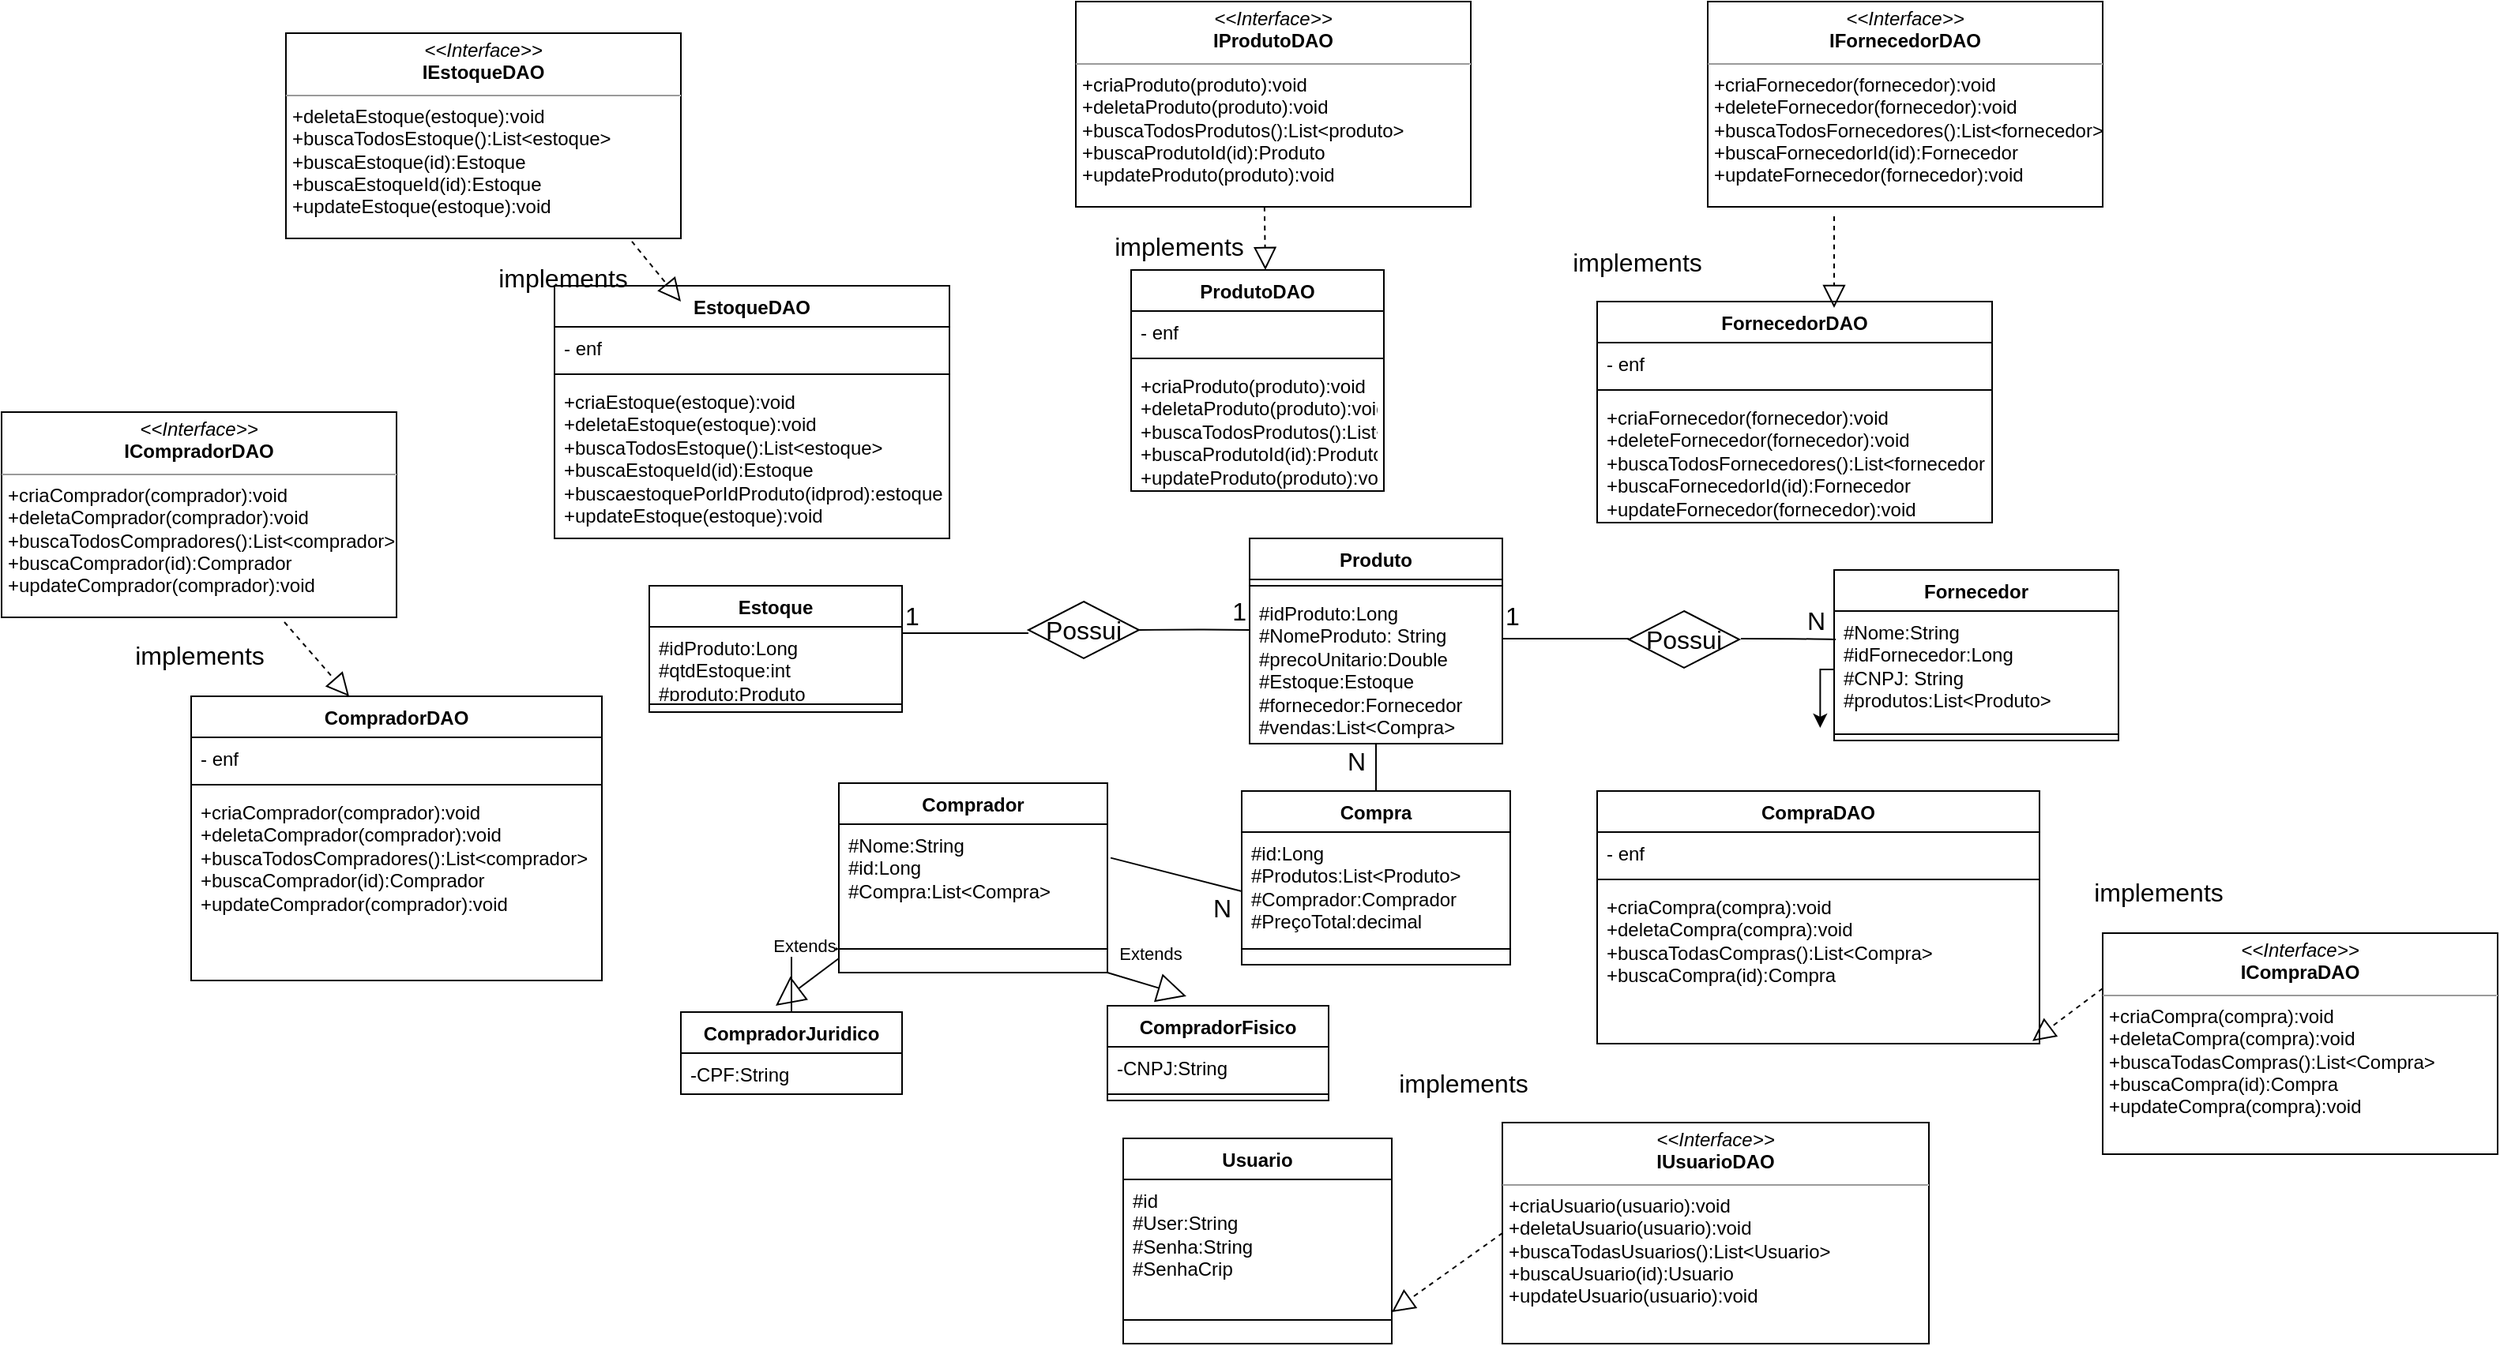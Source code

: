 <mxfile version="21.4.0" type="google">
  <diagram name="Página-1" id="mZabGRvX8Xhcd7MOV9Ca">
    <mxGraphModel grid="1" page="1" gridSize="10" guides="1" tooltips="1" connect="1" arrows="1" fold="1" pageScale="1" pageWidth="827" pageHeight="1169" math="0" shadow="0">
      <root>
        <mxCell id="0" />
        <mxCell id="1" parent="0" />
        <mxCell id="slBppuxQtiHw2SASsJMV-1" value="Fornecedor" style="swimlane;fontStyle=1;align=center;verticalAlign=top;childLayout=stackLayout;horizontal=1;startSize=26;horizontalStack=0;resizeParent=1;resizeParentMax=0;resizeLast=0;collapsible=1;marginBottom=0;whiteSpace=wrap;html=1;" vertex="1" parent="1">
          <mxGeometry x="760" y="80" width="180" height="108" as="geometry" />
        </mxCell>
        <mxCell id="8aZfpHbeju_Jho5ZJ5ra-19" style="edgeStyle=orthogonalEdgeStyle;rounded=0;orthogonalLoop=1;jettySize=auto;html=1;exitX=0;exitY=0.5;exitDx=0;exitDy=0;" edge="1" parent="slBppuxQtiHw2SASsJMV-1" source="slBppuxQtiHw2SASsJMV-2">
          <mxGeometry relative="1" as="geometry">
            <mxPoint x="-8.824" y="100" as="targetPoint" />
          </mxGeometry>
        </mxCell>
        <mxCell id="slBppuxQtiHw2SASsJMV-2" value="#Nome:String&lt;br&gt;#idFornecedor:Long&lt;br&gt;#CNPJ: String&lt;br&gt;#produtos:List&amp;lt;Produto&amp;gt;" style="text;strokeColor=none;fillColor=none;align=left;verticalAlign=top;spacingLeft=4;spacingRight=4;overflow=hidden;rotatable=0;points=[[0,0.5],[1,0.5]];portConstraint=eastwest;whiteSpace=wrap;html=1;" vertex="1" parent="slBppuxQtiHw2SASsJMV-1">
          <mxGeometry y="26" width="180" height="74" as="geometry" />
        </mxCell>
        <mxCell id="slBppuxQtiHw2SASsJMV-3" value="" style="line;strokeWidth=1;fillColor=none;align=left;verticalAlign=middle;spacingTop=-1;spacingLeft=3;spacingRight=3;rotatable=0;labelPosition=right;points=[];portConstraint=eastwest;strokeColor=inherit;" vertex="1" parent="slBppuxQtiHw2SASsJMV-1">
          <mxGeometry y="100" width="180" height="8" as="geometry" />
        </mxCell>
        <mxCell id="slBppuxQtiHw2SASsJMV-5" value="Produto" style="swimlane;fontStyle=1;align=center;verticalAlign=top;childLayout=stackLayout;horizontal=1;startSize=26;horizontalStack=0;resizeParent=1;resizeParentMax=0;resizeLast=0;collapsible=1;marginBottom=0;whiteSpace=wrap;html=1;" vertex="1" parent="1">
          <mxGeometry x="390" y="60" width="160" height="130" as="geometry" />
        </mxCell>
        <mxCell id="slBppuxQtiHw2SASsJMV-7" value="" style="line;strokeWidth=1;fillColor=none;align=left;verticalAlign=middle;spacingTop=-1;spacingLeft=3;spacingRight=3;rotatable=0;labelPosition=right;points=[];portConstraint=eastwest;strokeColor=inherit;" vertex="1" parent="slBppuxQtiHw2SASsJMV-5">
          <mxGeometry y="26" width="160" height="8" as="geometry" />
        </mxCell>
        <mxCell id="slBppuxQtiHw2SASsJMV-6" value="#idProduto:Long&lt;br&gt;#NomeProduto: String&lt;br&gt;#precoUnitario:Double&lt;br&gt;#Estoque:Estoque&lt;br&gt;#fornecedor:Fornecedor&lt;br&gt;#vendas:List&amp;lt;Compra&amp;gt;" style="text;strokeColor=none;fillColor=none;align=left;verticalAlign=top;spacingLeft=4;spacingRight=4;overflow=hidden;rotatable=0;points=[[0,0.5],[1,0.5]];portConstraint=eastwest;whiteSpace=wrap;html=1;" vertex="1" parent="slBppuxQtiHw2SASsJMV-5">
          <mxGeometry y="34" width="160" height="96" as="geometry" />
        </mxCell>
        <mxCell id="slBppuxQtiHw2SASsJMV-9" value="Estoque" style="swimlane;fontStyle=1;align=center;verticalAlign=top;childLayout=stackLayout;horizontal=1;startSize=26;horizontalStack=0;resizeParent=1;resizeParentMax=0;resizeLast=0;collapsible=1;marginBottom=0;whiteSpace=wrap;html=1;" vertex="1" parent="1">
          <mxGeometry x="10" y="90" width="160" height="80" as="geometry" />
        </mxCell>
        <mxCell id="slBppuxQtiHw2SASsJMV-10" value="#idProduto:Long&lt;br&gt;#qtdEstoque:int&lt;br&gt;#produto:Produto" style="text;strokeColor=none;fillColor=none;align=left;verticalAlign=top;spacingLeft=4;spacingRight=4;overflow=hidden;rotatable=0;points=[[0,0.5],[1,0.5]];portConstraint=eastwest;whiteSpace=wrap;html=1;" vertex="1" parent="slBppuxQtiHw2SASsJMV-9">
          <mxGeometry y="26" width="160" height="44" as="geometry" />
        </mxCell>
        <mxCell id="slBppuxQtiHw2SASsJMV-11" value="" style="line;strokeWidth=1;fillColor=none;align=left;verticalAlign=middle;spacingTop=-1;spacingLeft=3;spacingRight=3;rotatable=0;labelPosition=right;points=[];portConstraint=eastwest;strokeColor=inherit;" vertex="1" parent="slBppuxQtiHw2SASsJMV-9">
          <mxGeometry y="70" width="160" height="10" as="geometry" />
        </mxCell>
        <mxCell id="slBppuxQtiHw2SASsJMV-13" value="Compra" style="swimlane;fontStyle=1;align=center;verticalAlign=top;childLayout=stackLayout;horizontal=1;startSize=26;horizontalStack=0;resizeParent=1;resizeParentMax=0;resizeLast=0;collapsible=1;marginBottom=0;whiteSpace=wrap;html=1;" vertex="1" parent="1">
          <mxGeometry x="385" y="220" width="170" height="110" as="geometry" />
        </mxCell>
        <mxCell id="slBppuxQtiHw2SASsJMV-14" value="#id:Long&lt;br&gt;#Produtos:List&amp;lt;Produto&amp;gt;&lt;br&gt;#Comprador:Comprador&lt;br&gt;#PreçoTotal:decimal" style="text;strokeColor=none;fillColor=none;align=left;verticalAlign=top;spacingLeft=4;spacingRight=4;overflow=hidden;rotatable=0;points=[[0,0.5],[1,0.5]];portConstraint=eastwest;whiteSpace=wrap;html=1;" vertex="1" parent="slBppuxQtiHw2SASsJMV-13">
          <mxGeometry y="26" width="170" height="64" as="geometry" />
        </mxCell>
        <mxCell id="slBppuxQtiHw2SASsJMV-15" value="" style="line;strokeWidth=1;fillColor=none;align=left;verticalAlign=middle;spacingTop=-1;spacingLeft=3;spacingRight=3;rotatable=0;labelPosition=right;points=[];portConstraint=eastwest;strokeColor=inherit;" vertex="1" parent="slBppuxQtiHw2SASsJMV-13">
          <mxGeometry y="90" width="170" height="20" as="geometry" />
        </mxCell>
        <mxCell id="slBppuxQtiHw2SASsJMV-27" value="CompradorFisico" style="swimlane;fontStyle=1;align=center;verticalAlign=top;childLayout=stackLayout;horizontal=1;startSize=26;horizontalStack=0;resizeParent=1;resizeParentMax=0;resizeLast=0;collapsible=1;marginBottom=0;whiteSpace=wrap;html=1;" vertex="1" parent="1">
          <mxGeometry x="300" y="356" width="140" height="60" as="geometry" />
        </mxCell>
        <mxCell id="slBppuxQtiHw2SASsJMV-28" value="-CNPJ:String" style="text;strokeColor=none;fillColor=none;align=left;verticalAlign=top;spacingLeft=4;spacingRight=4;overflow=hidden;rotatable=0;points=[[0,0.5],[1,0.5]];portConstraint=eastwest;whiteSpace=wrap;html=1;" vertex="1" parent="slBppuxQtiHw2SASsJMV-27">
          <mxGeometry y="26" width="140" height="26" as="geometry" />
        </mxCell>
        <mxCell id="slBppuxQtiHw2SASsJMV-29" value="" style="line;strokeWidth=1;fillColor=none;align=left;verticalAlign=middle;spacingTop=-1;spacingLeft=3;spacingRight=3;rotatable=0;labelPosition=right;points=[];portConstraint=eastwest;strokeColor=inherit;" vertex="1" parent="slBppuxQtiHw2SASsJMV-27">
          <mxGeometry y="52" width="140" height="8" as="geometry" />
        </mxCell>
        <mxCell id="8aZfpHbeju_Jho5ZJ5ra-8" value="" style="edgeStyle=orthogonalEdgeStyle;rounded=0;orthogonalLoop=1;jettySize=auto;html=1;" edge="1" parent="1" source="slBppuxQtiHw2SASsJMV-31" target="r9F6wSDNkxAfH7DbnHX0-38">
          <mxGeometry relative="1" as="geometry" />
        </mxCell>
        <mxCell id="slBppuxQtiHw2SASsJMV-31" value="CompradorJuridico&lt;br&gt;" style="swimlane;fontStyle=1;align=center;verticalAlign=top;childLayout=stackLayout;horizontal=1;startSize=26;horizontalStack=0;resizeParent=1;resizeParentMax=0;resizeLast=0;collapsible=1;marginBottom=0;whiteSpace=wrap;html=1;" vertex="1" parent="1">
          <mxGeometry x="30" y="360" width="140" height="52" as="geometry" />
        </mxCell>
        <mxCell id="slBppuxQtiHw2SASsJMV-32" value="-CPF:String" style="text;strokeColor=none;fillColor=none;align=left;verticalAlign=top;spacingLeft=4;spacingRight=4;overflow=hidden;rotatable=0;points=[[0,0.5],[1,0.5]];portConstraint=eastwest;whiteSpace=wrap;html=1;" vertex="1" parent="slBppuxQtiHw2SASsJMV-31">
          <mxGeometry y="26" width="140" height="26" as="geometry" />
        </mxCell>
        <mxCell id="5EeI4q6BZ1e7uZVBMVoz-7" value="" style="endArrow=none;html=1;rounded=0;fontSize=12;startSize=8;endSize=8;curved=1;" edge="1" parent="1">
          <mxGeometry relative="1" as="geometry">
            <mxPoint x="170" y="120" as="sourcePoint" />
            <mxPoint x="250" y="120" as="targetPoint" />
            <Array as="points">
              <mxPoint x="210" y="120" />
            </Array>
          </mxGeometry>
        </mxCell>
        <mxCell id="5EeI4q6BZ1e7uZVBMVoz-9" value="" style="resizable=0;html=1;whiteSpace=wrap;align=right;verticalAlign=bottom;fontSize=16;" connectable="0" vertex="1" parent="5EeI4q6BZ1e7uZVBMVoz-7">
          <mxGeometry x="1" relative="1" as="geometry" />
        </mxCell>
        <mxCell id="5EeI4q6BZ1e7uZVBMVoz-63" value="1" style="resizable=0;html=1;whiteSpace=wrap;align=left;verticalAlign=bottom;fontSize=16;" connectable="0" vertex="1" parent="5EeI4q6BZ1e7uZVBMVoz-7">
          <mxGeometry x="-1" relative="1" as="geometry">
            <mxPoint as="offset" />
          </mxGeometry>
        </mxCell>
        <mxCell id="5EeI4q6BZ1e7uZVBMVoz-32" value="" style="endArrow=none;html=1;rounded=0;fontSize=12;startSize=8;endSize=8;curved=1;entryX=0.5;entryY=0;entryDx=0;entryDy=0;" edge="1" parent="1" target="slBppuxQtiHw2SASsJMV-13">
          <mxGeometry relative="1" as="geometry">
            <mxPoint x="470" y="190" as="sourcePoint" />
            <mxPoint x="470" y="210" as="targetPoint" />
          </mxGeometry>
        </mxCell>
        <mxCell id="5EeI4q6BZ1e7uZVBMVoz-33" value="N" style="resizable=0;html=1;whiteSpace=wrap;align=left;verticalAlign=bottom;fontSize=16;" connectable="0" vertex="1" parent="5EeI4q6BZ1e7uZVBMVoz-32">
          <mxGeometry x="-1" relative="1" as="geometry">
            <mxPoint x="-20" y="22" as="offset" />
          </mxGeometry>
        </mxCell>
        <mxCell id="5EeI4q6BZ1e7uZVBMVoz-34" value="" style="resizable=0;html=1;whiteSpace=wrap;align=right;verticalAlign=bottom;fontSize=16;" connectable="0" vertex="1" parent="5EeI4q6BZ1e7uZVBMVoz-32">
          <mxGeometry x="1" relative="1" as="geometry">
            <mxPoint x="-10" as="offset" />
          </mxGeometry>
        </mxCell>
        <mxCell id="5EeI4q6BZ1e7uZVBMVoz-38" style="edgeStyle=none;curved=1;rounded=0;orthogonalLoop=1;jettySize=auto;html=1;exitX=0.75;exitY=0;exitDx=0;exitDy=0;fontSize=12;startSize=8;endSize=8;" edge="1" parent="1" source="slBppuxQtiHw2SASsJMV-13" target="slBppuxQtiHw2SASsJMV-13">
          <mxGeometry relative="1" as="geometry" />
        </mxCell>
        <mxCell id="5EeI4q6BZ1e7uZVBMVoz-40" value="Possui" style="shape=rhombus;perimeter=rhombusPerimeter;whiteSpace=wrap;html=1;align=center;fontSize=16;" vertex="1" parent="1">
          <mxGeometry x="250" y="100" width="70" height="36" as="geometry" />
        </mxCell>
        <mxCell id="5EeI4q6BZ1e7uZVBMVoz-41" value="" style="endArrow=none;html=1;rounded=0;fontSize=12;startSize=8;endSize=8;curved=1;exitX=1;exitY=0.5;exitDx=0;exitDy=0;" edge="1" parent="1" source="5EeI4q6BZ1e7uZVBMVoz-40">
          <mxGeometry relative="1" as="geometry">
            <mxPoint x="320" y="117.5" as="sourcePoint" />
            <mxPoint x="390" y="118" as="targetPoint" />
            <Array as="points">
              <mxPoint x="360" y="117.5" />
            </Array>
          </mxGeometry>
        </mxCell>
        <mxCell id="5EeI4q6BZ1e7uZVBMVoz-43" value="1" style="resizable=0;html=1;whiteSpace=wrap;align=right;verticalAlign=bottom;fontSize=16;" connectable="0" vertex="1" parent="5EeI4q6BZ1e7uZVBMVoz-41">
          <mxGeometry x="1" relative="1" as="geometry" />
        </mxCell>
        <mxCell id="5EeI4q6BZ1e7uZVBMVoz-44" style="edgeStyle=none;curved=1;rounded=0;orthogonalLoop=1;jettySize=auto;html=1;exitX=0.5;exitY=1;exitDx=0;exitDy=0;fontSize=12;startSize=8;endSize=8;" edge="1" parent="1" source="5EeI4q6BZ1e7uZVBMVoz-40" target="5EeI4q6BZ1e7uZVBMVoz-40">
          <mxGeometry relative="1" as="geometry" />
        </mxCell>
        <mxCell id="5EeI4q6BZ1e7uZVBMVoz-45" style="edgeStyle=none;curved=1;rounded=0;orthogonalLoop=1;jettySize=auto;html=1;exitX=0.5;exitY=1;exitDx=0;exitDy=0;fontSize=12;startSize=8;endSize=8;" edge="1" parent="1">
          <mxGeometry relative="1" as="geometry">
            <mxPoint x="295" y="146" as="sourcePoint" />
            <mxPoint x="295" y="146" as="targetPoint" />
          </mxGeometry>
        </mxCell>
        <mxCell id="5EeI4q6BZ1e7uZVBMVoz-46" value="Possui" style="shape=rhombus;perimeter=rhombusPerimeter;whiteSpace=wrap;html=1;align=center;fontSize=16;" vertex="1" parent="1">
          <mxGeometry x="630" y="106" width="70" height="36" as="geometry" />
        </mxCell>
        <mxCell id="5EeI4q6BZ1e7uZVBMVoz-47" value="" style="endArrow=none;html=1;rounded=0;fontSize=12;startSize=8;endSize=8;curved=1;" edge="1" parent="1">
          <mxGeometry relative="1" as="geometry">
            <mxPoint x="550" y="123.5" as="sourcePoint" />
            <mxPoint x="630" y="123.5" as="targetPoint" />
            <Array as="points">
              <mxPoint x="590" y="123.5" />
            </Array>
          </mxGeometry>
        </mxCell>
        <mxCell id="5EeI4q6BZ1e7uZVBMVoz-48" value="1" style="resizable=0;html=1;whiteSpace=wrap;align=left;verticalAlign=bottom;fontSize=16;" connectable="0" vertex="1" parent="5EeI4q6BZ1e7uZVBMVoz-47">
          <mxGeometry x="-1" relative="1" as="geometry">
            <mxPoint y="-3" as="offset" />
          </mxGeometry>
        </mxCell>
        <mxCell id="5EeI4q6BZ1e7uZVBMVoz-49" value="" style="resizable=0;html=1;whiteSpace=wrap;align=right;verticalAlign=bottom;fontSize=16;" connectable="0" vertex="1" parent="5EeI4q6BZ1e7uZVBMVoz-47">
          <mxGeometry x="1" relative="1" as="geometry" />
        </mxCell>
        <mxCell id="5EeI4q6BZ1e7uZVBMVoz-50" value="" style="endArrow=none;html=1;rounded=0;fontSize=12;startSize=8;endSize=8;curved=1;" edge="1" parent="1">
          <mxGeometry relative="1" as="geometry">
            <mxPoint x="701" y="123.5" as="sourcePoint" />
            <mxPoint x="761" y="124" as="targetPoint" />
            <Array as="points">
              <mxPoint x="741" y="123.5" />
            </Array>
          </mxGeometry>
        </mxCell>
        <mxCell id="5EeI4q6BZ1e7uZVBMVoz-51" value="N" style="resizable=0;html=1;whiteSpace=wrap;align=left;verticalAlign=bottom;fontSize=16;" connectable="0" vertex="1" parent="5EeI4q6BZ1e7uZVBMVoz-50">
          <mxGeometry x="-1" relative="1" as="geometry">
            <mxPoint x="40" as="offset" />
          </mxGeometry>
        </mxCell>
        <mxCell id="5EeI4q6BZ1e7uZVBMVoz-52" value="" style="resizable=0;html=1;whiteSpace=wrap;align=right;verticalAlign=bottom;fontSize=16;" connectable="0" vertex="1" parent="5EeI4q6BZ1e7uZVBMVoz-50">
          <mxGeometry x="1" relative="1" as="geometry" />
        </mxCell>
        <mxCell id="r9F6wSDNkxAfH7DbnHX0-24" value="EstoqueDAO" style="swimlane;fontStyle=1;align=center;verticalAlign=top;childLayout=stackLayout;horizontal=1;startSize=26;horizontalStack=0;resizeParent=1;resizeParentMax=0;resizeLast=0;collapsible=1;marginBottom=0;whiteSpace=wrap;html=1;" vertex="1" parent="1">
          <mxGeometry x="-50" y="-100" width="250" height="160" as="geometry" />
        </mxCell>
        <mxCell id="r9F6wSDNkxAfH7DbnHX0-25" value="- enf" style="text;strokeColor=none;fillColor=none;align=left;verticalAlign=top;spacingLeft=4;spacingRight=4;overflow=hidden;rotatable=0;points=[[0,0.5],[1,0.5]];portConstraint=eastwest;whiteSpace=wrap;html=1;" vertex="1" parent="r9F6wSDNkxAfH7DbnHX0-24">
          <mxGeometry y="26" width="250" height="26" as="geometry" />
        </mxCell>
        <mxCell id="r9F6wSDNkxAfH7DbnHX0-26" value="" style="line;strokeWidth=1;fillColor=none;align=left;verticalAlign=middle;spacingTop=-1;spacingLeft=3;spacingRight=3;rotatable=0;labelPosition=right;points=[];portConstraint=eastwest;strokeColor=inherit;" vertex="1" parent="r9F6wSDNkxAfH7DbnHX0-24">
          <mxGeometry y="52" width="250" height="8" as="geometry" />
        </mxCell>
        <mxCell id="r9F6wSDNkxAfH7DbnHX0-27" value="+criaEstoque(estoque):void&lt;br&gt;+deletaEstoque(estoque):void&lt;br style=&quot;border-color: var(--border-color);&quot;&gt;+buscaTodosEstoque():List&amp;lt;estoque&amp;gt;&lt;br style=&quot;border-color: var(--border-color);&quot;&gt;+buscaEstoqueId(id):Estoque&lt;br&gt;+buscaestoquePorIdProduto(idprod):estoque&lt;br style=&quot;border-color: var(--border-color);&quot;&gt;+updateEstoque(estoque):void" style="text;strokeColor=none;fillColor=none;align=left;verticalAlign=top;spacingLeft=4;spacingRight=4;overflow=hidden;rotatable=0;points=[[0,0.5],[1,0.5]];portConstraint=eastwest;whiteSpace=wrap;html=1;" vertex="1" parent="r9F6wSDNkxAfH7DbnHX0-24">
          <mxGeometry y="60" width="250" height="100" as="geometry" />
        </mxCell>
        <mxCell id="r9F6wSDNkxAfH7DbnHX0-32" value="FornecedorDAO" style="swimlane;fontStyle=1;align=center;verticalAlign=top;childLayout=stackLayout;horizontal=1;startSize=26;horizontalStack=0;resizeParent=1;resizeParentMax=0;resizeLast=0;collapsible=1;marginBottom=0;whiteSpace=wrap;html=1;" vertex="1" parent="1">
          <mxGeometry x="610" y="-90" width="250" height="140" as="geometry" />
        </mxCell>
        <mxCell id="r9F6wSDNkxAfH7DbnHX0-33" value="- enf" style="text;strokeColor=none;fillColor=none;align=left;verticalAlign=top;spacingLeft=4;spacingRight=4;overflow=hidden;rotatable=0;points=[[0,0.5],[1,0.5]];portConstraint=eastwest;whiteSpace=wrap;html=1;" vertex="1" parent="r9F6wSDNkxAfH7DbnHX0-32">
          <mxGeometry y="26" width="250" height="26" as="geometry" />
        </mxCell>
        <mxCell id="r9F6wSDNkxAfH7DbnHX0-34" value="" style="line;strokeWidth=1;fillColor=none;align=left;verticalAlign=middle;spacingTop=-1;spacingLeft=3;spacingRight=3;rotatable=0;labelPosition=right;points=[];portConstraint=eastwest;strokeColor=inherit;" vertex="1" parent="r9F6wSDNkxAfH7DbnHX0-32">
          <mxGeometry y="52" width="250" height="8" as="geometry" />
        </mxCell>
        <mxCell id="r9F6wSDNkxAfH7DbnHX0-35" value="+criaFornecedor(fornecedor):void&lt;br style=&quot;border-color: var(--border-color);&quot;&gt;+deleteFornecedor(fornecedor):void&lt;br style=&quot;border-color: var(--border-color);&quot;&gt;+buscaTodosFornecedores():List&amp;lt;fornecedor&amp;gt;&lt;br style=&quot;border-color: var(--border-color);&quot;&gt;+buscaFornecedorId(id):Fornecedor&lt;br style=&quot;border-color: var(--border-color);&quot;&gt;+updateFornecedor(fornecedor):void" style="text;strokeColor=none;fillColor=none;align=left;verticalAlign=top;spacingLeft=4;spacingRight=4;overflow=hidden;rotatable=0;points=[[0,0.5],[1,0.5]];portConstraint=eastwest;whiteSpace=wrap;html=1;" vertex="1" parent="r9F6wSDNkxAfH7DbnHX0-32">
          <mxGeometry y="60" width="250" height="80" as="geometry" />
        </mxCell>
        <mxCell id="r9F6wSDNkxAfH7DbnHX0-36" value="Comprador" style="swimlane;fontStyle=1;align=center;verticalAlign=top;childLayout=stackLayout;horizontal=1;startSize=26;horizontalStack=0;resizeParent=1;resizeParentMax=0;resizeLast=0;collapsible=1;marginBottom=0;whiteSpace=wrap;html=1;" vertex="1" parent="1">
          <mxGeometry x="130" y="215" width="170" height="120" as="geometry" />
        </mxCell>
        <mxCell id="r9F6wSDNkxAfH7DbnHX0-37" value="#Nome:String&lt;br&gt;#id:Long&lt;br&gt;#Compra:List&amp;lt;Compra&amp;gt;" style="text;strokeColor=none;fillColor=none;align=left;verticalAlign=top;spacingLeft=4;spacingRight=4;overflow=hidden;rotatable=0;points=[[0,0.5],[1,0.5]];portConstraint=eastwest;whiteSpace=wrap;html=1;" vertex="1" parent="r9F6wSDNkxAfH7DbnHX0-36">
          <mxGeometry y="26" width="170" height="64" as="geometry" />
        </mxCell>
        <mxCell id="r9F6wSDNkxAfH7DbnHX0-38" value="" style="line;strokeWidth=1;fillColor=none;align=left;verticalAlign=middle;spacingTop=-1;spacingLeft=3;spacingRight=3;rotatable=0;labelPosition=right;points=[];portConstraint=eastwest;strokeColor=inherit;" vertex="1" parent="r9F6wSDNkxAfH7DbnHX0-36">
          <mxGeometry y="90" width="170" height="30" as="geometry" />
        </mxCell>
        <mxCell id="r9F6wSDNkxAfH7DbnHX0-40" value="" style="endArrow=none;html=1;rounded=0;fontSize=12;startSize=8;endSize=8;curved=1;exitX=0.5;exitY=1;exitDx=0;exitDy=0;entryX=1.012;entryY=0.333;entryDx=0;entryDy=0;entryPerimeter=0;" edge="1" parent="1" target="r9F6wSDNkxAfH7DbnHX0-37">
          <mxGeometry relative="1" as="geometry">
            <mxPoint x="385" y="283.5" as="sourcePoint" />
            <mxPoint x="325" y="283.5" as="targetPoint" />
          </mxGeometry>
        </mxCell>
        <mxCell id="r9F6wSDNkxAfH7DbnHX0-41" value="N" style="resizable=0;html=1;whiteSpace=wrap;align=left;verticalAlign=bottom;fontSize=16;" connectable="0" vertex="1" parent="r9F6wSDNkxAfH7DbnHX0-40">
          <mxGeometry x="-1" relative="1" as="geometry">
            <mxPoint x="-20" y="22" as="offset" />
          </mxGeometry>
        </mxCell>
        <mxCell id="r9F6wSDNkxAfH7DbnHX0-42" value="" style="resizable=0;html=1;whiteSpace=wrap;align=right;verticalAlign=bottom;fontSize=16;" connectable="0" vertex="1" parent="r9F6wSDNkxAfH7DbnHX0-40">
          <mxGeometry x="1" relative="1" as="geometry">
            <mxPoint x="-10" as="offset" />
          </mxGeometry>
        </mxCell>
        <mxCell id="r9F6wSDNkxAfH7DbnHX0-43" value="Extends" style="endArrow=block;endSize=16;endFill=0;html=1;rounded=0;exitX=1;exitY=1;exitDx=0;exitDy=0;" edge="1" parent="1" source="r9F6wSDNkxAfH7DbnHX0-36">
          <mxGeometry x="-0.113" y="19" width="160" relative="1" as="geometry">
            <mxPoint x="310" y="330" as="sourcePoint" />
            <mxPoint x="350" y="350" as="targetPoint" />
            <mxPoint as="offset" />
          </mxGeometry>
        </mxCell>
        <mxCell id="r9F6wSDNkxAfH7DbnHX0-44" value="Extends" style="endArrow=block;endSize=16;endFill=0;html=1;rounded=0;" edge="1" parent="1">
          <mxGeometry x="-0.5" y="-20" width="160" relative="1" as="geometry">
            <mxPoint x="130" y="326" as="sourcePoint" />
            <mxPoint x="90" y="356" as="targetPoint" />
            <mxPoint as="offset" />
          </mxGeometry>
        </mxCell>
        <mxCell id="r9F6wSDNkxAfH7DbnHX0-45" value="CompraDAO" style="swimlane;fontStyle=1;align=center;verticalAlign=top;childLayout=stackLayout;horizontal=1;startSize=26;horizontalStack=0;resizeParent=1;resizeParentMax=0;resizeLast=0;collapsible=1;marginBottom=0;whiteSpace=wrap;html=1;" vertex="1" parent="1">
          <mxGeometry x="610" y="220" width="280" height="160" as="geometry" />
        </mxCell>
        <mxCell id="r9F6wSDNkxAfH7DbnHX0-46" value="- enf" style="text;strokeColor=none;fillColor=none;align=left;verticalAlign=top;spacingLeft=4;spacingRight=4;overflow=hidden;rotatable=0;points=[[0,0.5],[1,0.5]];portConstraint=eastwest;whiteSpace=wrap;html=1;" vertex="1" parent="r9F6wSDNkxAfH7DbnHX0-45">
          <mxGeometry y="26" width="280" height="26" as="geometry" />
        </mxCell>
        <mxCell id="r9F6wSDNkxAfH7DbnHX0-47" value="" style="line;strokeWidth=1;fillColor=none;align=left;verticalAlign=middle;spacingTop=-1;spacingLeft=3;spacingRight=3;rotatable=0;labelPosition=right;points=[];portConstraint=eastwest;strokeColor=inherit;" vertex="1" parent="r9F6wSDNkxAfH7DbnHX0-45">
          <mxGeometry y="52" width="280" height="8" as="geometry" />
        </mxCell>
        <mxCell id="r9F6wSDNkxAfH7DbnHX0-48" value="+criaCompra(compra):void&lt;br style=&quot;border-color: var(--border-color);&quot;&gt;+deletaCompra(compra):void&lt;br style=&quot;border-color: var(--border-color);&quot;&gt;+buscaTodasCompras():List&amp;lt;Compra&amp;gt;&lt;br style=&quot;border-color: var(--border-color);&quot;&gt;+buscaCompra(id):Compra" style="text;strokeColor=none;fillColor=none;align=left;verticalAlign=top;spacingLeft=4;spacingRight=4;overflow=hidden;rotatable=0;points=[[0,0.5],[1,0.5]];portConstraint=eastwest;whiteSpace=wrap;html=1;" vertex="1" parent="r9F6wSDNkxAfH7DbnHX0-45">
          <mxGeometry y="60" width="280" height="100" as="geometry" />
        </mxCell>
        <mxCell id="r9F6wSDNkxAfH7DbnHX0-28" value="ProdutoDAO" style="swimlane;fontStyle=1;align=center;verticalAlign=top;childLayout=stackLayout;horizontal=1;startSize=26;horizontalStack=0;resizeParent=1;resizeParentMax=0;resizeLast=0;collapsible=1;marginBottom=0;whiteSpace=wrap;html=1;" vertex="1" parent="1">
          <mxGeometry x="315" y="-110" width="160" height="140" as="geometry" />
        </mxCell>
        <mxCell id="r9F6wSDNkxAfH7DbnHX0-29" value="- enf" style="text;strokeColor=none;fillColor=none;align=left;verticalAlign=top;spacingLeft=4;spacingRight=4;overflow=hidden;rotatable=0;points=[[0,0.5],[1,0.5]];portConstraint=eastwest;whiteSpace=wrap;html=1;" vertex="1" parent="r9F6wSDNkxAfH7DbnHX0-28">
          <mxGeometry y="26" width="160" height="26" as="geometry" />
        </mxCell>
        <mxCell id="r9F6wSDNkxAfH7DbnHX0-30" value="" style="line;strokeWidth=1;fillColor=none;align=left;verticalAlign=middle;spacingTop=-1;spacingLeft=3;spacingRight=3;rotatable=0;labelPosition=right;points=[];portConstraint=eastwest;strokeColor=inherit;" vertex="1" parent="r9F6wSDNkxAfH7DbnHX0-28">
          <mxGeometry y="52" width="160" height="8" as="geometry" />
        </mxCell>
        <mxCell id="r9F6wSDNkxAfH7DbnHX0-31" value="+criaProduto(produto):void&lt;br style=&quot;border-color: var(--border-color);&quot;&gt;+deletaProduto(produto):void&lt;br style=&quot;border-color: var(--border-color);&quot;&gt;+buscaTodosProdutos():List&amp;lt;produto&amp;gt;&lt;br style=&quot;border-color: var(--border-color);&quot;&gt;+buscaProdutoId(id):Produto&lt;br style=&quot;border-color: var(--border-color);&quot;&gt;+updateProduto(produto):void" style="text;strokeColor=none;fillColor=none;align=left;verticalAlign=top;spacingLeft=4;spacingRight=4;overflow=hidden;rotatable=0;points=[[0,0.5],[1,0.5]];portConstraint=eastwest;whiteSpace=wrap;html=1;" vertex="1" parent="r9F6wSDNkxAfH7DbnHX0-28">
          <mxGeometry y="60" width="160" height="80" as="geometry" />
        </mxCell>
        <mxCell id="r9F6wSDNkxAfH7DbnHX0-49" value="CompradorDAO" style="swimlane;fontStyle=1;align=center;verticalAlign=top;childLayout=stackLayout;horizontal=1;startSize=26;horizontalStack=0;resizeParent=1;resizeParentMax=0;resizeLast=0;collapsible=1;marginBottom=0;whiteSpace=wrap;html=1;" vertex="1" parent="1">
          <mxGeometry x="-280" y="160" width="260" height="180" as="geometry" />
        </mxCell>
        <mxCell id="r9F6wSDNkxAfH7DbnHX0-50" value="- enf" style="text;strokeColor=none;fillColor=none;align=left;verticalAlign=top;spacingLeft=4;spacingRight=4;overflow=hidden;rotatable=0;points=[[0,0.5],[1,0.5]];portConstraint=eastwest;whiteSpace=wrap;html=1;" vertex="1" parent="r9F6wSDNkxAfH7DbnHX0-49">
          <mxGeometry y="26" width="260" height="26" as="geometry" />
        </mxCell>
        <mxCell id="r9F6wSDNkxAfH7DbnHX0-51" value="" style="line;strokeWidth=1;fillColor=none;align=left;verticalAlign=middle;spacingTop=-1;spacingLeft=3;spacingRight=3;rotatable=0;labelPosition=right;points=[];portConstraint=eastwest;strokeColor=inherit;" vertex="1" parent="r9F6wSDNkxAfH7DbnHX0-49">
          <mxGeometry y="52" width="260" height="8" as="geometry" />
        </mxCell>
        <mxCell id="r9F6wSDNkxAfH7DbnHX0-52" value="+criaComprador(comprador):void&lt;br style=&quot;border-color: var(--border-color);&quot;&gt;+deletaComprador(comprador):void&lt;br style=&quot;border-color: var(--border-color);&quot;&gt;+buscaTodosCompradores():List&amp;lt;comprador&amp;gt;&lt;br style=&quot;border-color: var(--border-color);&quot;&gt;+buscaComprador(id):Comprador&lt;br style=&quot;border-color: var(--border-color);&quot;&gt;+updateComprador(comprador):void" style="text;strokeColor=none;fillColor=none;align=left;verticalAlign=top;spacingLeft=4;spacingRight=4;overflow=hidden;rotatable=0;points=[[0,0.5],[1,0.5]];portConstraint=eastwest;whiteSpace=wrap;html=1;" vertex="1" parent="r9F6wSDNkxAfH7DbnHX0-49">
          <mxGeometry y="60" width="260" height="120" as="geometry" />
        </mxCell>
        <mxCell id="OBK5EMvmGJKH8TU25XQ_-1" value="&lt;p style=&quot;margin:0px;margin-top:4px;text-align:center;&quot;&gt;&lt;i&gt;&amp;lt;&amp;lt;Interface&amp;gt;&amp;gt;&lt;/i&gt;&lt;br&gt;&lt;b&gt;ICompradorDAO&lt;/b&gt;&lt;/p&gt;&lt;hr size=&quot;1&quot;&gt;&lt;p style=&quot;margin:0px;margin-left:4px;&quot;&gt;+criaComprador(comprador):void&lt;br style=&quot;border-color: var(--border-color);&quot;&gt;+deletaComprador(comprador):void&lt;br style=&quot;border-color: var(--border-color);&quot;&gt;+buscaTodosCompradores():List&amp;lt;comprador&amp;gt;&lt;br style=&quot;border-color: var(--border-color);&quot;&gt;+buscaComprador(id):Comprador&lt;br style=&quot;border-color: var(--border-color);&quot;&gt;+updateComprador(comprador):void&lt;br&gt;&lt;/p&gt;" style="verticalAlign=top;align=left;overflow=fill;fontSize=12;fontFamily=Helvetica;html=1;whiteSpace=wrap;" vertex="1" parent="1">
          <mxGeometry x="-400" y="-20" width="250" height="130" as="geometry" />
        </mxCell>
        <mxCell id="OBK5EMvmGJKH8TU25XQ_-2" value="" style="endArrow=block;dashed=1;endFill=0;endSize=12;html=1;rounded=0;fontSize=12;curved=1;exitX=0.716;exitY=1.023;exitDx=0;exitDy=0;exitPerimeter=0;" edge="1" parent="1" source="OBK5EMvmGJKH8TU25XQ_-1">
          <mxGeometry width="160" relative="1" as="geometry">
            <mxPoint x="-220" y="136" as="sourcePoint" />
            <mxPoint x="-180" y="160" as="targetPoint" />
          </mxGeometry>
        </mxCell>
        <mxCell id="OBK5EMvmGJKH8TU25XQ_-3" value="implements" style="text;html=1;align=center;verticalAlign=middle;resizable=0;points=[];autosize=1;strokeColor=none;fillColor=none;fontSize=16;" vertex="1" parent="1">
          <mxGeometry x="-330" y="119" width="110" height="30" as="geometry" />
        </mxCell>
        <mxCell id="OBK5EMvmGJKH8TU25XQ_-4" value="&lt;p style=&quot;margin:0px;margin-top:4px;text-align:center;&quot;&gt;&lt;i&gt;&amp;lt;&amp;lt;Interface&amp;gt;&amp;gt;&lt;/i&gt;&lt;br&gt;&lt;b&gt;IEstoqueD&lt;/b&gt;&lt;b style=&quot;background-color: initial;&quot;&gt;AO&lt;/b&gt;&lt;/p&gt;&lt;hr size=&quot;1&quot;&gt;&lt;p style=&quot;margin:0px;margin-left:4px;&quot;&gt;+deletaEstoque(estoque):void&lt;br style=&quot;border-color: var(--border-color);&quot;&gt;+buscaTodosEstoque():List&amp;lt;estoque&amp;gt;&lt;/p&gt;&lt;p style=&quot;margin:0px;margin-left:4px;&quot;&gt;+buscaEstoque(id):Estoque&lt;br style=&quot;border-color: var(--border-color);&quot;&gt;+buscaEstoqueId(id):Estoque&lt;br style=&quot;border-color: var(--border-color);&quot;&gt;+updateEstoque(estoque):void&lt;br&gt;&lt;/p&gt;" style="verticalAlign=top;align=left;overflow=fill;fontSize=12;fontFamily=Helvetica;html=1;whiteSpace=wrap;" vertex="1" parent="1">
          <mxGeometry x="-220" y="-260" width="250" height="130" as="geometry" />
        </mxCell>
        <mxCell id="OBK5EMvmGJKH8TU25XQ_-8" value="" style="endArrow=block;dashed=1;endFill=0;endSize=12;html=1;rounded=0;fontSize=12;curved=1;exitX=0.876;exitY=1.015;exitDx=0;exitDy=0;exitPerimeter=0;" edge="1" parent="1" source="OBK5EMvmGJKH8TU25XQ_-4">
          <mxGeometry width="160" relative="1" as="geometry">
            <mxPoint x="-11" y="-137" as="sourcePoint" />
            <mxPoint x="30" y="-90" as="targetPoint" />
          </mxGeometry>
        </mxCell>
        <mxCell id="OBK5EMvmGJKH8TU25XQ_-9" value="implements" style="text;html=1;align=center;verticalAlign=middle;resizable=0;points=[];autosize=1;strokeColor=none;fillColor=none;fontSize=16;" vertex="1" parent="1">
          <mxGeometry x="-100" y="-120" width="110" height="30" as="geometry" />
        </mxCell>
        <mxCell id="8aZfpHbeju_Jho5ZJ5ra-1" value="&lt;p style=&quot;margin:0px;margin-top:4px;text-align:center;&quot;&gt;&lt;i&gt;&amp;lt;&amp;lt;Interface&amp;gt;&amp;gt;&lt;/i&gt;&lt;br&gt;&lt;b&gt;IProdutoD&lt;/b&gt;&lt;b style=&quot;background-color: initial;&quot;&gt;AO&lt;/b&gt;&lt;/p&gt;&lt;hr size=&quot;1&quot;&gt;&lt;p style=&quot;margin:0px;margin-left:4px;&quot;&gt;+criaProduto(produto):void&lt;br style=&quot;border-color: var(--border-color);&quot;&gt;+deletaProduto(produto):void&lt;br style=&quot;border-color: var(--border-color);&quot;&gt;+buscaTodosProdutos():List&amp;lt;produto&amp;gt;&lt;br style=&quot;border-color: var(--border-color);&quot;&gt;+buscaProdutoId(id):Produto&lt;br style=&quot;border-color: var(--border-color);&quot;&gt;+updateProduto(produto):void&lt;br&gt;&lt;/p&gt;" style="verticalAlign=top;align=left;overflow=fill;fontSize=12;fontFamily=Helvetica;html=1;whiteSpace=wrap;" vertex="1" parent="1">
          <mxGeometry x="280" y="-280" width="250" height="130" as="geometry" />
        </mxCell>
        <mxCell id="8aZfpHbeju_Jho5ZJ5ra-2" value="" style="endArrow=block;dashed=1;endFill=0;endSize=12;html=1;rounded=0;fontSize=12;curved=1;exitX=0.876;exitY=1.015;exitDx=0;exitDy=0;exitPerimeter=0;" edge="1" parent="1">
          <mxGeometry width="160" relative="1" as="geometry">
            <mxPoint x="399.41" y="-150" as="sourcePoint" />
            <mxPoint x="400" y="-110" as="targetPoint" />
          </mxGeometry>
        </mxCell>
        <mxCell id="8aZfpHbeju_Jho5ZJ5ra-3" value="implements" style="text;html=1;align=center;verticalAlign=middle;resizable=0;points=[];autosize=1;strokeColor=none;fillColor=none;fontSize=16;" vertex="1" parent="1">
          <mxGeometry x="290" y="-140" width="110" height="30" as="geometry" />
        </mxCell>
        <mxCell id="8aZfpHbeju_Jho5ZJ5ra-4" value="&lt;p style=&quot;margin:0px;margin-top:4px;text-align:center;&quot;&gt;&lt;i&gt;&amp;lt;&amp;lt;Interface&amp;gt;&amp;gt;&lt;/i&gt;&lt;br&gt;&lt;b&gt;IFornecedorD&lt;/b&gt;&lt;b style=&quot;background-color: initial;&quot;&gt;AO&lt;/b&gt;&lt;/p&gt;&lt;hr size=&quot;1&quot;&gt;&lt;p style=&quot;margin:0px;margin-left:4px;&quot;&gt;+criaFornecedor(fornecedor):void&lt;br style=&quot;border-color: var(--border-color);&quot;&gt;+deleteFornecedor(fornecedor):void&lt;br style=&quot;border-color: var(--border-color);&quot;&gt;+buscaTodosFornecedores():List&amp;lt;fornecedor&amp;gt;&lt;br style=&quot;border-color: var(--border-color);&quot;&gt;+buscaFornecedorId(id):Fornecedor&lt;br style=&quot;border-color: var(--border-color);&quot;&gt;+updateFornecedor(fornecedor):void&lt;br&gt;&lt;/p&gt;" style="verticalAlign=top;align=left;overflow=fill;fontSize=12;fontFamily=Helvetica;html=1;whiteSpace=wrap;" vertex="1" parent="1">
          <mxGeometry x="680" y="-280" width="250" height="130" as="geometry" />
        </mxCell>
        <mxCell id="8aZfpHbeju_Jho5ZJ5ra-5" value="implements" style="text;html=1;align=center;verticalAlign=middle;resizable=0;points=[];autosize=1;strokeColor=none;fillColor=none;fontSize=16;" vertex="1" parent="1">
          <mxGeometry x="580" y="-130" width="110" height="30" as="geometry" />
        </mxCell>
        <mxCell id="8aZfpHbeju_Jho5ZJ5ra-6" value="" style="endArrow=block;dashed=1;endFill=0;endSize=12;html=1;rounded=0;fontSize=12;curved=1;exitX=0.876;exitY=1.015;exitDx=0;exitDy=0;exitPerimeter=0;" edge="1" parent="1">
          <mxGeometry width="160" relative="1" as="geometry">
            <mxPoint x="760" y="-144" as="sourcePoint" />
            <mxPoint x="760" y="-86" as="targetPoint" />
          </mxGeometry>
        </mxCell>
        <mxCell id="8aZfpHbeju_Jho5ZJ5ra-7" value="&lt;p style=&quot;margin:0px;margin-top:4px;text-align:center;&quot;&gt;&lt;i&gt;&amp;lt;&amp;lt;Interface&amp;gt;&amp;gt;&lt;/i&gt;&lt;br&gt;&lt;b&gt;ICompraD&lt;/b&gt;&lt;b style=&quot;background-color: initial;&quot;&gt;AO&lt;/b&gt;&lt;/p&gt;&lt;hr size=&quot;1&quot;&gt;&lt;p style=&quot;margin:0px;margin-left:4px;&quot;&gt;+criaCompra(compra):void&lt;br style=&quot;border-color: var(--border-color);&quot;&gt;+deletaCompra(compra):void&lt;br style=&quot;border-color: var(--border-color);&quot;&gt;+buscaTodasCompras():List&amp;lt;Compra&amp;gt;&lt;br style=&quot;border-color: var(--border-color);&quot;&gt;+buscaCompra(id):Compra&lt;br style=&quot;border-color: var(--border-color);&quot;&gt;+updateCompra(compra):void&lt;br&gt;&lt;/p&gt;" style="verticalAlign=top;align=left;overflow=fill;fontSize=12;fontFamily=Helvetica;html=1;whiteSpace=wrap;" vertex="1" parent="1">
          <mxGeometry x="930" y="310" width="250" height="140" as="geometry" />
        </mxCell>
        <mxCell id="8aZfpHbeju_Jho5ZJ5ra-10" value="" style="endArrow=block;dashed=1;endFill=0;endSize=12;html=1;rounded=0;fontSize=12;curved=1;entryX=0.984;entryY=0.984;entryDx=0;entryDy=0;entryPerimeter=0;exitX=0;exitY=0.25;exitDx=0;exitDy=0;" edge="1" parent="1" source="8aZfpHbeju_Jho5ZJ5ra-7" target="r9F6wSDNkxAfH7DbnHX0-48">
          <mxGeometry width="160" relative="1" as="geometry">
            <mxPoint x="920" y="340" as="sourcePoint" />
            <mxPoint x="900" y="368" as="targetPoint" />
          </mxGeometry>
        </mxCell>
        <mxCell id="8aZfpHbeju_Jho5ZJ5ra-11" value="implements" style="text;html=1;align=center;verticalAlign=middle;resizable=0;points=[];autosize=1;strokeColor=none;fillColor=none;fontSize=16;" vertex="1" parent="1">
          <mxGeometry x="910" y="269" width="110" height="30" as="geometry" />
        </mxCell>
        <mxCell id="8aZfpHbeju_Jho5ZJ5ra-12" value="Usuario" style="swimlane;fontStyle=1;align=center;verticalAlign=top;childLayout=stackLayout;horizontal=1;startSize=26;horizontalStack=0;resizeParent=1;resizeParentMax=0;resizeLast=0;collapsible=1;marginBottom=0;whiteSpace=wrap;html=1;" vertex="1" parent="1">
          <mxGeometry x="310" y="440" width="170" height="130" as="geometry" />
        </mxCell>
        <mxCell id="8aZfpHbeju_Jho5ZJ5ra-13" value="#id&lt;br&gt;#User:String&lt;br&gt;#Senha:String&lt;br&gt;#SenhaCrip" style="text;strokeColor=none;fillColor=none;align=left;verticalAlign=top;spacingLeft=4;spacingRight=4;overflow=hidden;rotatable=0;points=[[0,0.5],[1,0.5]];portConstraint=eastwest;whiteSpace=wrap;html=1;" vertex="1" parent="8aZfpHbeju_Jho5ZJ5ra-12">
          <mxGeometry y="26" width="170" height="74" as="geometry" />
        </mxCell>
        <mxCell id="8aZfpHbeju_Jho5ZJ5ra-14" value="" style="line;strokeWidth=1;fillColor=none;align=left;verticalAlign=middle;spacingTop=-1;spacingLeft=3;spacingRight=3;rotatable=0;labelPosition=right;points=[];portConstraint=eastwest;strokeColor=inherit;" vertex="1" parent="8aZfpHbeju_Jho5ZJ5ra-12">
          <mxGeometry y="100" width="170" height="30" as="geometry" />
        </mxCell>
        <mxCell id="8aZfpHbeju_Jho5ZJ5ra-15" value="&lt;p style=&quot;margin:0px;margin-top:4px;text-align:center;&quot;&gt;&lt;i&gt;&amp;lt;&amp;lt;Interface&amp;gt;&amp;gt;&lt;/i&gt;&lt;br&gt;&lt;b&gt;IUsuarioD&lt;/b&gt;&lt;b style=&quot;background-color: initial;&quot;&gt;AO&lt;/b&gt;&lt;/p&gt;&lt;hr size=&quot;1&quot;&gt;&lt;p style=&quot;margin:0px;margin-left:4px;&quot;&gt;+criaUsuario(usuario):void&lt;br style=&quot;border-color: var(--border-color);&quot;&gt;+deletaUsuario(usuario):void&lt;br style=&quot;border-color: var(--border-color);&quot;&gt;+buscaTodasUsuarios():List&amp;lt;Usuario&amp;gt;&lt;br style=&quot;border-color: var(--border-color);&quot;&gt;+buscaUsuario(id):Usuario&lt;br style=&quot;border-color: var(--border-color);&quot;&gt;+updateUsuario(usuario):void&lt;br&gt;&lt;/p&gt;" style="verticalAlign=top;align=left;overflow=fill;fontSize=12;fontFamily=Helvetica;html=1;whiteSpace=wrap;" vertex="1" parent="1">
          <mxGeometry x="550" y="430" width="270" height="140" as="geometry" />
        </mxCell>
        <mxCell id="8aZfpHbeju_Jho5ZJ5ra-16" value="" style="endArrow=block;dashed=1;endFill=0;endSize=12;html=1;rounded=0;fontSize=12;curved=1;exitX=0;exitY=0.5;exitDx=0;exitDy=0;" edge="1" parent="1" source="8aZfpHbeju_Jho5ZJ5ra-15">
          <mxGeometry width="160" relative="1" as="geometry">
            <mxPoint x="530" y="510" as="sourcePoint" />
            <mxPoint x="480" y="550" as="targetPoint" />
          </mxGeometry>
        </mxCell>
        <mxCell id="8aZfpHbeju_Jho5ZJ5ra-17" value="implements" style="text;html=1;align=center;verticalAlign=middle;resizable=0;points=[];autosize=1;strokeColor=none;fillColor=none;fontSize=16;" vertex="1" parent="1">
          <mxGeometry x="470" y="390" width="110" height="30" as="geometry" />
        </mxCell>
      </root>
    </mxGraphModel>
  </diagram>
</mxfile>
